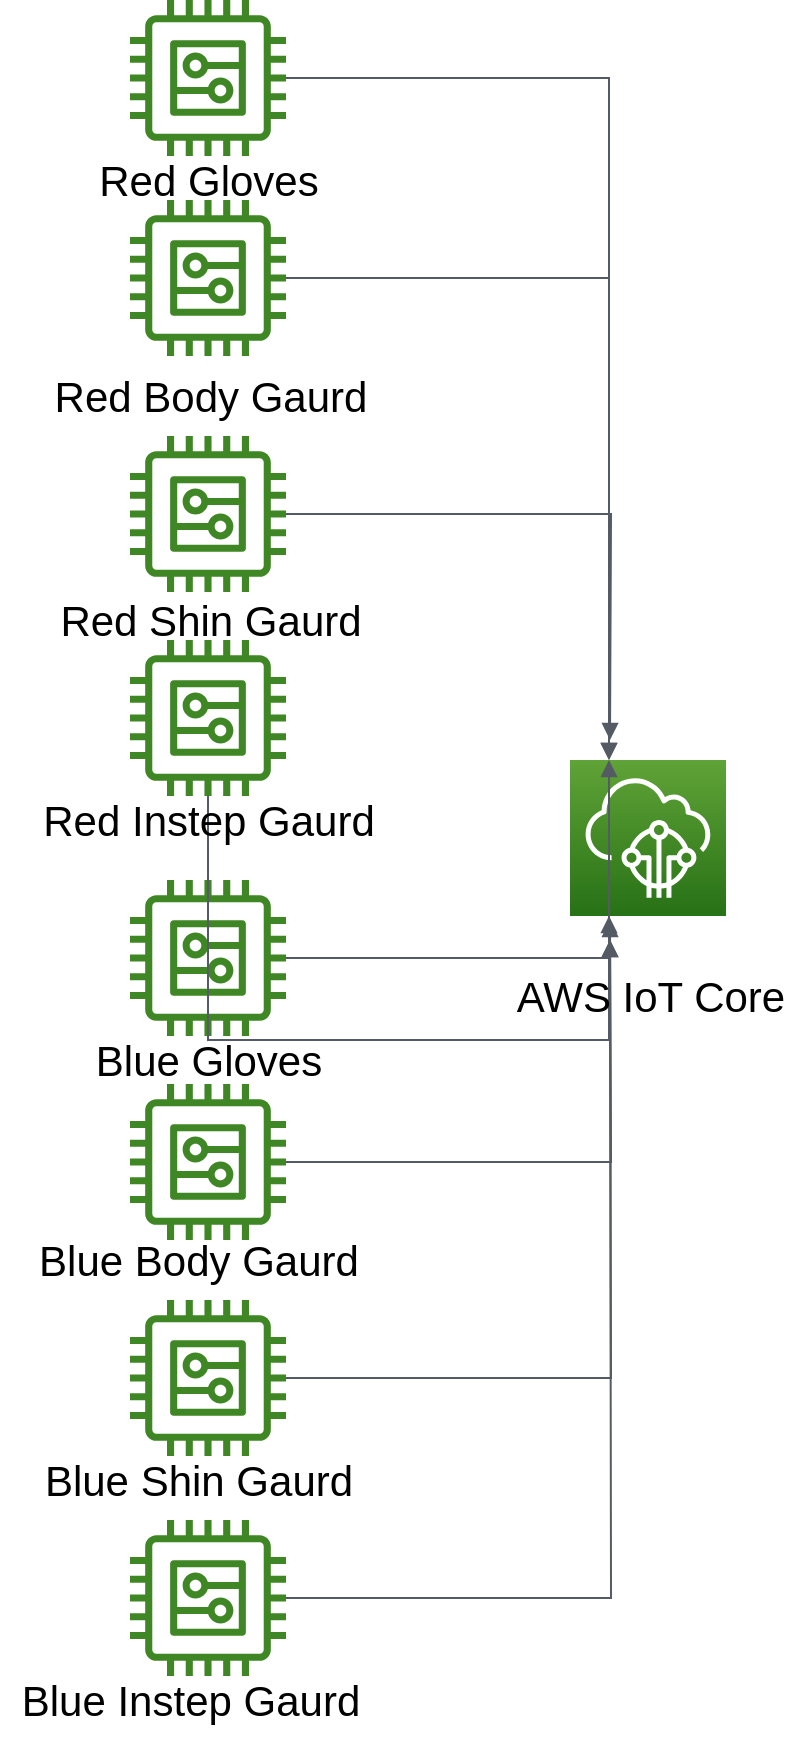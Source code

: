 <mxfile version="20.5.1" type="github"><diagram id="wx1IlVheqN_Yc7T7VjXb" name="Page-1"><mxGraphModel dx="2342" dy="1023" grid="1" gridSize="10" guides="1" tooltips="1" connect="1" arrows="1" fold="1" page="1" pageScale="1" pageWidth="850" pageHeight="1100" math="0" shadow="0"><root><mxCell id="0"/><mxCell id="1" parent="0"/><mxCell id="YSvmTBd8HqpxH0-rXXms-2" value="" style="sketch=0;outlineConnect=0;fontColor=#232F3E;gradientColor=none;fillColor=#3F8624;strokeColor=none;dashed=0;verticalLabelPosition=bottom;verticalAlign=top;align=center;html=1;fontSize=12;fontStyle=0;aspect=fixed;pointerEvents=1;shape=mxgraph.aws4.generic;" vertex="1" parent="1"><mxGeometry x="50" y="120" width="78" height="78" as="geometry"/></mxCell><mxCell id="YSvmTBd8HqpxH0-rXXms-3" value="" style="sketch=0;outlineConnect=0;fontColor=#232F3E;gradientColor=none;fillColor=#3F8624;strokeColor=none;dashed=0;verticalLabelPosition=bottom;verticalAlign=top;align=center;html=1;fontSize=12;fontStyle=0;aspect=fixed;pointerEvents=1;shape=mxgraph.aws4.generic;" vertex="1" parent="1"><mxGeometry x="50" y="220" width="78" height="78" as="geometry"/></mxCell><mxCell id="YSvmTBd8HqpxH0-rXXms-4" value="" style="sketch=0;outlineConnect=0;fontColor=#232F3E;gradientColor=none;fillColor=#3F8624;strokeColor=none;dashed=0;verticalLabelPosition=bottom;verticalAlign=top;align=center;html=1;fontSize=12;fontStyle=0;aspect=fixed;pointerEvents=1;shape=mxgraph.aws4.generic;" vertex="1" parent="1"><mxGeometry x="50" y="338" width="78" height="78" as="geometry"/></mxCell><mxCell id="YSvmTBd8HqpxH0-rXXms-5" value="" style="sketch=0;outlineConnect=0;fontColor=#232F3E;gradientColor=none;fillColor=#3F8624;strokeColor=none;dashed=0;verticalLabelPosition=bottom;verticalAlign=top;align=center;html=1;fontSize=12;fontStyle=0;aspect=fixed;pointerEvents=1;shape=mxgraph.aws4.generic;" vertex="1" parent="1"><mxGeometry x="50" y="440" width="78" height="78" as="geometry"/></mxCell><mxCell id="YSvmTBd8HqpxH0-rXXms-6" value="" style="sketch=0;outlineConnect=0;fontColor=#232F3E;gradientColor=none;fillColor=#3F8624;strokeColor=none;dashed=0;verticalLabelPosition=bottom;verticalAlign=top;align=center;html=1;fontSize=12;fontStyle=0;aspect=fixed;pointerEvents=1;shape=mxgraph.aws4.generic;" vertex="1" parent="1"><mxGeometry x="50" y="880" width="78" height="78" as="geometry"/></mxCell><mxCell id="YSvmTBd8HqpxH0-rXXms-7" value="" style="sketch=0;outlineConnect=0;fontColor=#232F3E;gradientColor=none;fillColor=#3F8624;strokeColor=none;dashed=0;verticalLabelPosition=bottom;verticalAlign=top;align=center;html=1;fontSize=12;fontStyle=0;aspect=fixed;pointerEvents=1;shape=mxgraph.aws4.generic;" vertex="1" parent="1"><mxGeometry x="50" y="770" width="78" height="78" as="geometry"/></mxCell><mxCell id="YSvmTBd8HqpxH0-rXXms-8" value="" style="sketch=0;outlineConnect=0;fontColor=#232F3E;gradientColor=none;fillColor=#3F8624;strokeColor=none;dashed=0;verticalLabelPosition=bottom;verticalAlign=top;align=center;html=1;fontSize=12;fontStyle=0;aspect=fixed;pointerEvents=1;shape=mxgraph.aws4.generic;" vertex="1" parent="1"><mxGeometry x="50" y="662" width="78" height="78" as="geometry"/></mxCell><mxCell id="YSvmTBd8HqpxH0-rXXms-9" value="" style="sketch=0;outlineConnect=0;fontColor=#232F3E;gradientColor=none;fillColor=#3F8624;strokeColor=none;dashed=0;verticalLabelPosition=bottom;verticalAlign=top;align=center;html=1;fontSize=12;fontStyle=0;aspect=fixed;pointerEvents=1;shape=mxgraph.aws4.generic;" vertex="1" parent="1"><mxGeometry x="50" y="560" width="78" height="78" as="geometry"/></mxCell><mxCell id="YSvmTBd8HqpxH0-rXXms-10" value="" style="sketch=0;points=[[0,0,0],[0.25,0,0],[0.5,0,0],[0.75,0,0],[1,0,0],[0,1,0],[0.25,1,0],[0.5,1,0],[0.75,1,0],[1,1,0],[0,0.25,0],[0,0.5,0],[0,0.75,0],[1,0.25,0],[1,0.5,0],[1,0.75,0]];outlineConnect=0;fontColor=#232F3E;gradientColor=#60A337;gradientDirection=north;fillColor=#277116;strokeColor=#ffffff;dashed=0;verticalLabelPosition=bottom;verticalAlign=top;align=center;html=1;fontSize=12;fontStyle=0;aspect=fixed;shape=mxgraph.aws4.resourceIcon;resIcon=mxgraph.aws4.iot_core;" vertex="1" parent="1"><mxGeometry x="270" y="500" width="78" height="78" as="geometry"/></mxCell><mxCell id="YSvmTBd8HqpxH0-rXXms-17" value="" style="edgeStyle=orthogonalEdgeStyle;html=1;endArrow=block;elbow=vertical;startArrow=none;endFill=1;strokeColor=#545B64;rounded=0;entryX=0.25;entryY=0;entryDx=0;entryDy=0;entryPerimeter=0;" edge="1" parent="1" source="YSvmTBd8HqpxH0-rXXms-2" target="YSvmTBd8HqpxH0-rXXms-10"><mxGeometry width="100" relative="1" as="geometry"><mxPoint x="470" y="500" as="sourcePoint"/><mxPoint x="570" y="500" as="targetPoint"/></mxGeometry></mxCell><mxCell id="YSvmTBd8HqpxH0-rXXms-18" value="" style="edgeStyle=orthogonalEdgeStyle;html=1;endArrow=block;elbow=vertical;startArrow=none;endFill=1;strokeColor=#545B64;rounded=0;entryX=0.25;entryY=0;entryDx=0;entryDy=0;entryPerimeter=0;" edge="1" parent="1" source="YSvmTBd8HqpxH0-rXXms-3" target="YSvmTBd8HqpxH0-rXXms-10"><mxGeometry width="100" relative="1" as="geometry"><mxPoint x="470" y="500" as="sourcePoint"/><mxPoint x="570" y="500" as="targetPoint"/></mxGeometry></mxCell><mxCell id="YSvmTBd8HqpxH0-rXXms-19" value="" style="edgeStyle=orthogonalEdgeStyle;html=1;endArrow=block;elbow=vertical;startArrow=none;endFill=1;strokeColor=#545B64;rounded=0;" edge="1" parent="1" source="YSvmTBd8HqpxH0-rXXms-4"><mxGeometry width="100" relative="1" as="geometry"><mxPoint x="470" y="500" as="sourcePoint"/><mxPoint x="290" y="490" as="targetPoint"/></mxGeometry></mxCell><mxCell id="YSvmTBd8HqpxH0-rXXms-21" value="" style="edgeStyle=orthogonalEdgeStyle;html=1;endArrow=block;elbow=vertical;startArrow=none;endFill=1;strokeColor=#545B64;rounded=0;entryX=0.25;entryY=0;entryDx=0;entryDy=0;entryPerimeter=0;" edge="1" parent="1" source="YSvmTBd8HqpxH0-rXXms-5" target="YSvmTBd8HqpxH0-rXXms-10"><mxGeometry width="100" relative="1" as="geometry"><mxPoint x="148" y="229.0" as="sourcePoint"/><mxPoint x="260" y="510" as="targetPoint"/><Array as="points"><mxPoint x="89" y="640"/><mxPoint x="290" y="640"/></Array></mxGeometry></mxCell><mxCell id="YSvmTBd8HqpxH0-rXXms-22" value="" style="edgeStyle=orthogonalEdgeStyle;html=1;endArrow=block;elbow=vertical;startArrow=none;endFill=1;strokeColor=#545B64;rounded=0;entryX=0.25;entryY=1;entryDx=0;entryDy=0;entryPerimeter=0;" edge="1" parent="1" source="YSvmTBd8HqpxH0-rXXms-9" target="YSvmTBd8HqpxH0-rXXms-10"><mxGeometry width="100" relative="1" as="geometry"><mxPoint x="158" y="239.0" as="sourcePoint"/><mxPoint x="270" y="520" as="targetPoint"/></mxGeometry></mxCell><mxCell id="YSvmTBd8HqpxH0-rXXms-24" value="" style="edgeStyle=orthogonalEdgeStyle;html=1;endArrow=block;elbow=vertical;startArrow=none;endFill=1;strokeColor=#545B64;rounded=0;" edge="1" parent="1" source="YSvmTBd8HqpxH0-rXXms-8"><mxGeometry width="100" relative="1" as="geometry"><mxPoint x="178" y="259.0" as="sourcePoint"/><mxPoint x="290" y="580" as="targetPoint"/></mxGeometry></mxCell><mxCell id="YSvmTBd8HqpxH0-rXXms-25" value="" style="edgeStyle=orthogonalEdgeStyle;html=1;endArrow=block;elbow=vertical;startArrow=none;endFill=1;strokeColor=#545B64;rounded=0;" edge="1" parent="1" source="YSvmTBd8HqpxH0-rXXms-7"><mxGeometry width="100" relative="1" as="geometry"><mxPoint x="188" y="269.0" as="sourcePoint"/><mxPoint x="290" y="590" as="targetPoint"/></mxGeometry></mxCell><mxCell id="YSvmTBd8HqpxH0-rXXms-26" value="" style="edgeStyle=orthogonalEdgeStyle;html=1;endArrow=block;elbow=vertical;startArrow=none;endFill=1;strokeColor=#545B64;rounded=0;" edge="1" parent="1" source="YSvmTBd8HqpxH0-rXXms-6"><mxGeometry width="100" relative="1" as="geometry"><mxPoint x="198" y="279.0" as="sourcePoint"/><mxPoint x="290" y="590" as="targetPoint"/></mxGeometry></mxCell><mxCell id="YSvmTBd8HqpxH0-rXXms-27" value="Red Gloves" style="text;html=1;align=center;verticalAlign=middle;resizable=0;points=[];autosize=1;strokeColor=none;fillColor=none;fontSize=21;" vertex="1" parent="1"><mxGeometry x="24" y="190" width="130" height="40" as="geometry"/></mxCell><mxCell id="YSvmTBd8HqpxH0-rXXms-29" value="Red Body Gaurd" style="text;html=1;align=center;verticalAlign=middle;resizable=0;points=[];autosize=1;strokeColor=none;fillColor=none;fontSize=21;" vertex="1" parent="1"><mxGeometry y="298" width="180" height="40" as="geometry"/></mxCell><mxCell id="YSvmTBd8HqpxH0-rXXms-30" value="Red Shin Gaurd" style="text;html=1;align=center;verticalAlign=middle;resizable=0;points=[];autosize=1;strokeColor=none;fillColor=none;fontSize=21;" vertex="1" parent="1"><mxGeometry x="5" y="410" width="170" height="40" as="geometry"/></mxCell><mxCell id="YSvmTBd8HqpxH0-rXXms-31" value="Red Instep Gaurd" style="text;html=1;align=center;verticalAlign=middle;resizable=0;points=[];autosize=1;strokeColor=none;fillColor=none;fontSize=21;" vertex="1" parent="1"><mxGeometry x="-6" y="510" width="190" height="40" as="geometry"/></mxCell><mxCell id="YSvmTBd8HqpxH0-rXXms-32" value="Blue Gloves" style="text;html=1;align=center;verticalAlign=middle;resizable=0;points=[];autosize=1;strokeColor=none;fillColor=none;fontSize=21;" vertex="1" parent="1"><mxGeometry x="19" y="630" width="140" height="40" as="geometry"/></mxCell><mxCell id="YSvmTBd8HqpxH0-rXXms-33" value="Blue Body Gaurd" style="text;html=1;align=center;verticalAlign=middle;resizable=0;points=[];autosize=1;strokeColor=none;fillColor=none;fontSize=21;" vertex="1" parent="1"><mxGeometry x="-6" y="730" width="180" height="40" as="geometry"/></mxCell><mxCell id="YSvmTBd8HqpxH0-rXXms-34" value="Blue Shin Gaurd" style="text;html=1;align=center;verticalAlign=middle;resizable=0;points=[];autosize=1;strokeColor=none;fillColor=none;fontSize=21;" vertex="1" parent="1"><mxGeometry x="-6" y="840" width="180" height="40" as="geometry"/></mxCell><mxCell id="YSvmTBd8HqpxH0-rXXms-35" value="Blue Instep Gaurd" style="text;html=1;align=center;verticalAlign=middle;resizable=0;points=[];autosize=1;strokeColor=none;fillColor=none;fontSize=21;" vertex="1" parent="1"><mxGeometry x="-15" y="950" width="190" height="40" as="geometry"/></mxCell><mxCell id="YSvmTBd8HqpxH0-rXXms-36" value="AWS IoT Core" style="text;html=1;align=center;verticalAlign=middle;resizable=0;points=[];autosize=1;strokeColor=none;fillColor=none;fontSize=21;" vertex="1" parent="1"><mxGeometry x="230" y="598" width="160" height="40" as="geometry"/></mxCell></root></mxGraphModel></diagram></mxfile>